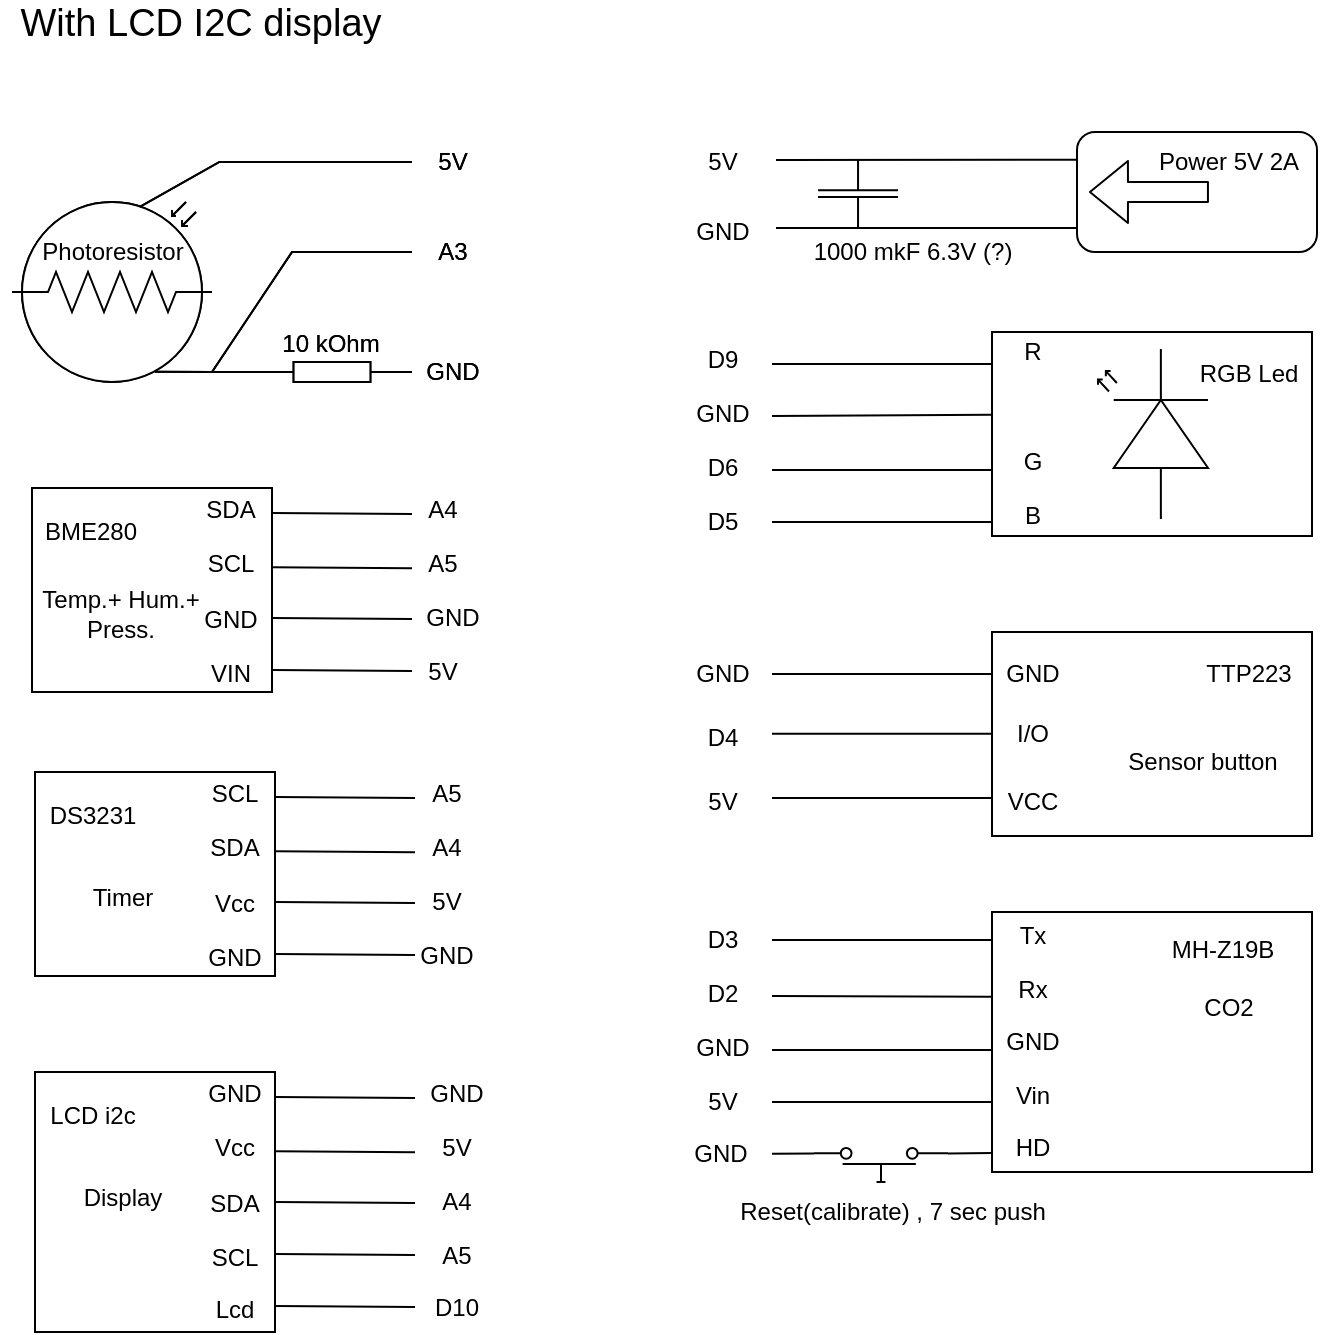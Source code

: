 <mxfile version="14.6.13" type="device"><diagram name="Page-1" id="16e2658f-23c8-b752-8be9-c03fbebb8bbe"><mxGraphModel dx="1242" dy="662" grid="1" gridSize="10" guides="1" tooltips="1" connect="1" arrows="1" fold="1" page="1" pageScale="1" pageWidth="827" pageHeight="1169" background="#ffffff" math="0" shadow="0"><root><mxCell id="0"/><mxCell id="1" parent="0"/><mxCell id="KSxiLusp2DjYSdr8nWxW-151" value="" style="group" parent="1" vertex="1" connectable="0"><mxGeometry x="86" y="100" width="240" height="134" as="geometry"/></mxCell><mxCell id="rhxN2joSJjYndYzuBeWN-3" value="" style="verticalLabelPosition=bottom;shadow=0;dashed=0;align=center;html=1;verticalAlign=top;shape=mxgraph.electrical.opto_electronics.photo_resistor_3;" parent="KSxiLusp2DjYSdr8nWxW-151" vertex="1"><mxGeometry y="39" width="100" height="90" as="geometry"/></mxCell><mxCell id="rhxN2joSJjYndYzuBeWN-10" value="" style="endArrow=none;html=1;exitX=0.9;exitY=0.222;exitDx=0;exitDy=0;exitPerimeter=0;strokeColor=none;rounded=0;" parent="KSxiLusp2DjYSdr8nWxW-151" source="rhxN2joSJjYndYzuBeWN-3" edge="1"><mxGeometry width="50" height="50" relative="1" as="geometry"><mxPoint x="100" y="39" as="sourcePoint"/><mxPoint x="200" y="39" as="targetPoint"/><Array as="points"><mxPoint x="120" y="39"/></Array></mxGeometry></mxCell><mxCell id="rhxN2joSJjYndYzuBeWN-11" value="" style="endArrow=none;html=1;exitX=0.715;exitY=0.943;exitDx=0;exitDy=0;exitPerimeter=0;rounded=0;" parent="KSxiLusp2DjYSdr8nWxW-151" source="rhxN2joSJjYndYzuBeWN-3" edge="1"><mxGeometry width="50" height="50" relative="1" as="geometry"><mxPoint x="100" y="49" as="sourcePoint"/><mxPoint x="200" y="64" as="targetPoint"/><Array as="points"><mxPoint x="100" y="124"/><mxPoint x="140" y="64"/></Array></mxGeometry></mxCell><mxCell id="rhxN2joSJjYndYzuBeWN-12" value="A3" style="text;html=1;align=center;verticalAlign=middle;resizable=0;points=[];autosize=1;" parent="KSxiLusp2DjYSdr8nWxW-151" vertex="1"><mxGeometry x="205" y="54" width="30" height="20" as="geometry"/></mxCell><mxCell id="rhxN2joSJjYndYzuBeWN-13" value="" style="endArrow=none;html=1;exitX=0.639;exitY=0.027;exitDx=0;exitDy=0;exitPerimeter=0;rounded=0;" parent="KSxiLusp2DjYSdr8nWxW-151" source="rhxN2joSJjYndYzuBeWN-3" edge="1"><mxGeometry width="50" height="50" relative="1" as="geometry"><mxPoint x="75.0" y="35.01" as="sourcePoint"/><mxPoint x="200" y="19" as="targetPoint"/><Array as="points"><mxPoint x="103.7" y="19"/></Array></mxGeometry></mxCell><mxCell id="rhxN2joSJjYndYzuBeWN-14" value="5V" style="text;html=1;align=center;verticalAlign=middle;resizable=0;points=[];autosize=1;" parent="KSxiLusp2DjYSdr8nWxW-151" vertex="1"><mxGeometry x="205" y="9" width="30" height="20" as="geometry"/></mxCell><mxCell id="rhxN2joSJjYndYzuBeWN-16" value="Photoresistor" style="text;html=1;align=center;verticalAlign=middle;resizable=0;points=[];autosize=1;" parent="KSxiLusp2DjYSdr8nWxW-151" vertex="1"><mxGeometry x="5" y="54" width="90" height="20" as="geometry"/></mxCell><mxCell id="KSxiLusp2DjYSdr8nWxW-1" value="" style="pointerEvents=1;verticalLabelPosition=bottom;shadow=0;dashed=0;align=center;html=1;verticalAlign=top;shape=mxgraph.electrical.resistors.resistor_1;" parent="KSxiLusp2DjYSdr8nWxW-151" vertex="1"><mxGeometry x="130" y="119" width="60" height="10" as="geometry"/></mxCell><mxCell id="KSxiLusp2DjYSdr8nWxW-2" value="10 kOhm" style="text;html=1;align=center;verticalAlign=middle;resizable=0;points=[];autosize=1;" parent="KSxiLusp2DjYSdr8nWxW-151" vertex="1"><mxGeometry x="129" y="100" width="60" height="20" as="geometry"/></mxCell><mxCell id="KSxiLusp2DjYSdr8nWxW-3" value="GND" style="text;html=1;align=center;verticalAlign=middle;resizable=0;points=[];autosize=1;" parent="KSxiLusp2DjYSdr8nWxW-151" vertex="1"><mxGeometry x="200" y="114" width="40" height="20" as="geometry"/></mxCell><mxCell id="KSxiLusp2DjYSdr8nWxW-4" value="" style="endArrow=none;html=1;exitX=1;exitY=0.5;exitDx=0;exitDy=0;exitPerimeter=0;" parent="KSxiLusp2DjYSdr8nWxW-151" source="KSxiLusp2DjYSdr8nWxW-1" edge="1"><mxGeometry width="50" height="50" relative="1" as="geometry"><mxPoint x="180" y="134" as="sourcePoint"/><mxPoint x="200" y="124" as="targetPoint"/></mxGeometry></mxCell><mxCell id="KSxiLusp2DjYSdr8nWxW-5" value="" style="endArrow=none;html=1;entryX=0;entryY=0.5;entryDx=0;entryDy=0;entryPerimeter=0;" parent="KSxiLusp2DjYSdr8nWxW-151" target="KSxiLusp2DjYSdr8nWxW-1" edge="1"><mxGeometry width="50" height="50" relative="1" as="geometry"><mxPoint x="100" y="124" as="sourcePoint"/><mxPoint x="150.32" y="63.6" as="targetPoint"/></mxGeometry></mxCell><mxCell id="iIpQB-vXkzK1iauIp405-368" value="" style="group" parent="KSxiLusp2DjYSdr8nWxW-151" vertex="1" connectable="0"><mxGeometry width="240" height="134" as="geometry"/></mxCell><mxCell id="iIpQB-vXkzK1iauIp405-369" value="" style="verticalLabelPosition=bottom;shadow=0;dashed=0;align=center;html=1;verticalAlign=top;shape=mxgraph.electrical.opto_electronics.photo_resistor_3;" parent="iIpQB-vXkzK1iauIp405-368" vertex="1"><mxGeometry y="39" width="100" height="90" as="geometry"/></mxCell><mxCell id="iIpQB-vXkzK1iauIp405-370" value="" style="endArrow=none;html=1;exitX=0.9;exitY=0.222;exitDx=0;exitDy=0;exitPerimeter=0;strokeColor=none;rounded=0;" parent="iIpQB-vXkzK1iauIp405-368" source="iIpQB-vXkzK1iauIp405-369" edge="1"><mxGeometry width="50" height="50" relative="1" as="geometry"><mxPoint x="100" y="39" as="sourcePoint"/><mxPoint x="200" y="39" as="targetPoint"/><Array as="points"><mxPoint x="120" y="39"/></Array></mxGeometry></mxCell><mxCell id="iIpQB-vXkzK1iauIp405-371" value="" style="endArrow=none;html=1;exitX=0.715;exitY=0.943;exitDx=0;exitDy=0;exitPerimeter=0;rounded=0;" parent="iIpQB-vXkzK1iauIp405-368" source="iIpQB-vXkzK1iauIp405-369" edge="1"><mxGeometry width="50" height="50" relative="1" as="geometry"><mxPoint x="100" y="49" as="sourcePoint"/><mxPoint x="200" y="64" as="targetPoint"/><Array as="points"><mxPoint x="100" y="124"/><mxPoint x="140" y="64"/></Array></mxGeometry></mxCell><mxCell id="iIpQB-vXkzK1iauIp405-372" value="A3" style="text;html=1;align=center;verticalAlign=middle;resizable=0;points=[];autosize=1;" parent="iIpQB-vXkzK1iauIp405-368" vertex="1"><mxGeometry x="205" y="54" width="30" height="20" as="geometry"/></mxCell><mxCell id="iIpQB-vXkzK1iauIp405-373" value="" style="endArrow=none;html=1;exitX=0.639;exitY=0.027;exitDx=0;exitDy=0;exitPerimeter=0;rounded=0;" parent="iIpQB-vXkzK1iauIp405-368" source="iIpQB-vXkzK1iauIp405-369" edge="1"><mxGeometry width="50" height="50" relative="1" as="geometry"><mxPoint x="75.0" y="35.01" as="sourcePoint"/><mxPoint x="200" y="19" as="targetPoint"/><Array as="points"><mxPoint x="103.7" y="19"/></Array></mxGeometry></mxCell><mxCell id="iIpQB-vXkzK1iauIp405-374" value="5V" style="text;html=1;align=center;verticalAlign=middle;resizable=0;points=[];autosize=1;" parent="iIpQB-vXkzK1iauIp405-368" vertex="1"><mxGeometry x="205" y="9" width="30" height="20" as="geometry"/></mxCell><mxCell id="iIpQB-vXkzK1iauIp405-375" value="Photoresistor" style="text;html=1;align=center;verticalAlign=middle;resizable=0;points=[];autosize=1;" parent="iIpQB-vXkzK1iauIp405-368" vertex="1"><mxGeometry x="5" y="54" width="90" height="20" as="geometry"/></mxCell><mxCell id="iIpQB-vXkzK1iauIp405-376" value="" style="pointerEvents=1;verticalLabelPosition=bottom;shadow=0;dashed=0;align=center;html=1;verticalAlign=top;shape=mxgraph.electrical.resistors.resistor_1;" parent="iIpQB-vXkzK1iauIp405-368" vertex="1"><mxGeometry x="130" y="119" width="60" height="10" as="geometry"/></mxCell><mxCell id="iIpQB-vXkzK1iauIp405-377" value="10 kOhm" style="text;html=1;align=center;verticalAlign=middle;resizable=0;points=[];autosize=1;" parent="iIpQB-vXkzK1iauIp405-368" vertex="1"><mxGeometry x="129" y="100" width="60" height="20" as="geometry"/></mxCell><mxCell id="iIpQB-vXkzK1iauIp405-378" value="GND" style="text;html=1;align=center;verticalAlign=middle;resizable=0;points=[];autosize=1;" parent="iIpQB-vXkzK1iauIp405-368" vertex="1"><mxGeometry x="200" y="114" width="40" height="20" as="geometry"/></mxCell><mxCell id="iIpQB-vXkzK1iauIp405-379" value="" style="endArrow=none;html=1;exitX=1;exitY=0.5;exitDx=0;exitDy=0;exitPerimeter=0;" parent="iIpQB-vXkzK1iauIp405-368" source="iIpQB-vXkzK1iauIp405-376" edge="1"><mxGeometry width="50" height="50" relative="1" as="geometry"><mxPoint x="180" y="134" as="sourcePoint"/><mxPoint x="200" y="124" as="targetPoint"/></mxGeometry></mxCell><mxCell id="iIpQB-vXkzK1iauIp405-380" value="" style="endArrow=none;html=1;entryX=0;entryY=0.5;entryDx=0;entryDy=0;entryPerimeter=0;" parent="iIpQB-vXkzK1iauIp405-368" target="iIpQB-vXkzK1iauIp405-376" edge="1"><mxGeometry width="50" height="50" relative="1" as="geometry"><mxPoint x="100" y="124" as="sourcePoint"/><mxPoint x="150.32" y="63.6" as="targetPoint"/></mxGeometry></mxCell><mxCell id="KSxiLusp2DjYSdr8nWxW-150" value="" style="group" parent="1" vertex="1" connectable="0"><mxGeometry x="421" y="104" width="317.5" height="70.47" as="geometry"/></mxCell><mxCell id="KSxiLusp2DjYSdr8nWxW-26" value="" style="rounded=1;whiteSpace=wrap;html=1;" parent="KSxiLusp2DjYSdr8nWxW-150" vertex="1"><mxGeometry x="197.5" width="120" height="60" as="geometry"/></mxCell><mxCell id="KSxiLusp2DjYSdr8nWxW-27" value="" style="endArrow=none;html=1;entryX=0;entryY=0.75;entryDx=0;entryDy=0;" parent="KSxiLusp2DjYSdr8nWxW-150" edge="1"><mxGeometry x="325" y="85" width="50" height="50" as="geometry"><mxPoint x="47" y="48" as="sourcePoint"/><mxPoint x="197.5" y="48" as="targetPoint"/></mxGeometry></mxCell><mxCell id="KSxiLusp2DjYSdr8nWxW-28" value="" style="endArrow=none;html=1;entryX=0.002;entryY=0.232;entryDx=0;entryDy=0;entryPerimeter=0;" parent="KSxiLusp2DjYSdr8nWxW-150" target="KSxiLusp2DjYSdr8nWxW-26" edge="1"><mxGeometry x="325" y="85" width="50" height="50" as="geometry"><mxPoint x="47.0" y="14" as="sourcePoint"/><mxPoint x="195" y="14" as="targetPoint"/></mxGeometry></mxCell><mxCell id="KSxiLusp2DjYSdr8nWxW-29" value="5V" style="text;html=1;align=center;verticalAlign=middle;resizable=0;points=[];autosize=1;" parent="KSxiLusp2DjYSdr8nWxW-150" vertex="1"><mxGeometry x="5" y="5" width="30" height="20" as="geometry"/></mxCell><mxCell id="KSxiLusp2DjYSdr8nWxW-30" value="Power 5V 2A" style="text;html=1;align=center;verticalAlign=middle;resizable=0;points=[];autosize=1;" parent="KSxiLusp2DjYSdr8nWxW-150" vertex="1"><mxGeometry x="227.5" y="5" width="90" height="20" as="geometry"/></mxCell><mxCell id="KSxiLusp2DjYSdr8nWxW-31" value="GND" style="text;html=1;align=center;verticalAlign=middle;resizable=0;points=[];autosize=1;" parent="KSxiLusp2DjYSdr8nWxW-150" vertex="1"><mxGeometry y="40" width="40" height="20" as="geometry"/></mxCell><mxCell id="KSxiLusp2DjYSdr8nWxW-32" value="" style="shape=flexArrow;endArrow=classic;html=1;" parent="KSxiLusp2DjYSdr8nWxW-150" edge="1"><mxGeometry x="325" y="85" width="50" height="50" as="geometry"><mxPoint x="263.47" y="30" as="sourcePoint"/><mxPoint x="203.47" y="30" as="targetPoint"/></mxGeometry></mxCell><mxCell id="KSxiLusp2DjYSdr8nWxW-33" value="" style="pointerEvents=1;verticalLabelPosition=bottom;shadow=0;dashed=0;align=center;html=1;verticalAlign=top;shape=mxgraph.electrical.capacitors.capacitor_1;rotation=90;" parent="KSxiLusp2DjYSdr8nWxW-150" vertex="1"><mxGeometry x="71.17" y="10.82" width="33.72" height="40" as="geometry"/></mxCell><mxCell id="KSxiLusp2DjYSdr8nWxW-34" value="1000 mkF 6.3V (?)" style="text;html=1;align=center;verticalAlign=middle;resizable=0;points=[];autosize=1;" parent="KSxiLusp2DjYSdr8nWxW-150" vertex="1"><mxGeometry x="55" y="50.47" width="120" height="20" as="geometry"/></mxCell><mxCell id="KSxiLusp2DjYSdr8nWxW-167" value="" style="group" parent="1" vertex="1" connectable="0"><mxGeometry x="94.5" y="282" width="231.5" height="103" as="geometry"/></mxCell><mxCell id="KSxiLusp2DjYSdr8nWxW-6" value="" style="rounded=0;whiteSpace=wrap;html=1;" parent="KSxiLusp2DjYSdr8nWxW-167" vertex="1"><mxGeometry x="1.5" width="120" height="102" as="geometry"/></mxCell><mxCell id="KSxiLusp2DjYSdr8nWxW-7" value="BME280" style="text;html=1;align=center;verticalAlign=middle;resizable=0;points=[];autosize=1;" parent="KSxiLusp2DjYSdr8nWxW-167" vertex="1"><mxGeometry y="12" width="60" height="20" as="geometry"/></mxCell><mxCell id="KSxiLusp2DjYSdr8nWxW-8" value="" style="endArrow=none;html=1;exitX=1;exitY=0.25;exitDx=0;exitDy=0;" parent="KSxiLusp2DjYSdr8nWxW-167" edge="1"><mxGeometry width="50" height="50" as="geometry"><mxPoint x="121.5" y="12.46" as="sourcePoint"/><mxPoint x="191.5" y="12.96" as="targetPoint"/></mxGeometry></mxCell><mxCell id="KSxiLusp2DjYSdr8nWxW-9" value="" style="endArrow=none;html=1;exitX=1;exitY=0.25;exitDx=0;exitDy=0;" parent="KSxiLusp2DjYSdr8nWxW-167" edge="1"><mxGeometry width="50" height="50" as="geometry"><mxPoint x="121.5" y="39.67" as="sourcePoint"/><mxPoint x="191.5" y="40.17" as="targetPoint"/></mxGeometry></mxCell><mxCell id="KSxiLusp2DjYSdr8nWxW-10" value="" style="endArrow=none;html=1;exitX=1;exitY=0.25;exitDx=0;exitDy=0;" parent="KSxiLusp2DjYSdr8nWxW-167" edge="1"><mxGeometry width="50" height="50" as="geometry"><mxPoint x="121.5" y="64.96" as="sourcePoint"/><mxPoint x="191.5" y="65.46" as="targetPoint"/></mxGeometry></mxCell><mxCell id="KSxiLusp2DjYSdr8nWxW-11" value="" style="endArrow=none;html=1;exitX=1;exitY=0.25;exitDx=0;exitDy=0;" parent="KSxiLusp2DjYSdr8nWxW-167" edge="1"><mxGeometry width="50" height="50" as="geometry"><mxPoint x="121.5" y="90.96" as="sourcePoint"/><mxPoint x="191.5" y="91.46" as="targetPoint"/></mxGeometry></mxCell><mxCell id="KSxiLusp2DjYSdr8nWxW-12" value="GND" style="text;html=1;align=center;verticalAlign=middle;resizable=0;points=[];autosize=1;" parent="KSxiLusp2DjYSdr8nWxW-167" vertex="1"><mxGeometry x="80.5" y="56" width="40" height="20" as="geometry"/></mxCell><mxCell id="KSxiLusp2DjYSdr8nWxW-13" value="VIN" style="text;html=1;align=center;verticalAlign=middle;resizable=0;points=[];autosize=1;" parent="KSxiLusp2DjYSdr8nWxW-167" vertex="1"><mxGeometry x="80.5" y="83" width="40" height="20" as="geometry"/></mxCell><mxCell id="KSxiLusp2DjYSdr8nWxW-14" value="SDA" style="text;html=1;align=center;verticalAlign=middle;resizable=0;points=[];autosize=1;" parent="KSxiLusp2DjYSdr8nWxW-167" vertex="1"><mxGeometry x="80.5" y="1" width="40" height="20" as="geometry"/></mxCell><mxCell id="KSxiLusp2DjYSdr8nWxW-15" value="SCL" style="text;html=1;align=center;verticalAlign=middle;resizable=0;points=[];autosize=1;" parent="KSxiLusp2DjYSdr8nWxW-167" vertex="1"><mxGeometry x="80.5" y="28" width="40" height="20" as="geometry"/></mxCell><mxCell id="KSxiLusp2DjYSdr8nWxW-16" value="GND" style="text;html=1;align=center;verticalAlign=middle;resizable=0;points=[];autosize=1;" parent="KSxiLusp2DjYSdr8nWxW-167" vertex="1"><mxGeometry x="191.5" y="55" width="40" height="20" as="geometry"/></mxCell><mxCell id="KSxiLusp2DjYSdr8nWxW-17" value="5V" style="text;html=1;align=center;verticalAlign=middle;resizable=0;points=[];autosize=1;" parent="KSxiLusp2DjYSdr8nWxW-167" vertex="1"><mxGeometry x="191.5" y="82" width="30" height="20" as="geometry"/></mxCell><mxCell id="KSxiLusp2DjYSdr8nWxW-18" value="A4" style="text;html=1;align=center;verticalAlign=middle;resizable=0;points=[];autosize=1;" parent="KSxiLusp2DjYSdr8nWxW-167" vertex="1"><mxGeometry x="191.5" y="1" width="30" height="20" as="geometry"/></mxCell><mxCell id="KSxiLusp2DjYSdr8nWxW-19" value="A5" style="text;html=1;align=center;verticalAlign=middle;resizable=0;points=[];autosize=1;" parent="KSxiLusp2DjYSdr8nWxW-167" vertex="1"><mxGeometry x="191.5" y="28" width="30" height="20" as="geometry"/></mxCell><mxCell id="KSxiLusp2DjYSdr8nWxW-166" value="&lt;span&gt;Temp.+ Hum.+&lt;/span&gt;&lt;br&gt;&lt;span&gt;Press.&lt;/span&gt;" style="text;html=1;align=center;verticalAlign=middle;resizable=0;points=[];autosize=1;" parent="KSxiLusp2DjYSdr8nWxW-167" vertex="1"><mxGeometry y="48" width="90" height="30" as="geometry"/></mxCell><mxCell id="KSxiLusp2DjYSdr8nWxW-168" value="" style="group" parent="1" vertex="1" connectable="0"><mxGeometry x="426" y="204" width="312.5" height="105" as="geometry"/></mxCell><mxCell id="KSxiLusp2DjYSdr8nWxW-159" value="" style="rounded=0;whiteSpace=wrap;html=1;" parent="KSxiLusp2DjYSdr8nWxW-168" vertex="1"><mxGeometry x="150" width="160" height="102" as="geometry"/></mxCell><mxCell id="KSxiLusp2DjYSdr8nWxW-35" value="" style="verticalLabelPosition=bottom;shadow=0;dashed=0;align=center;html=1;verticalAlign=top;shape=mxgraph.electrical.opto_electronics.led_2;pointerEvents=1;rotation=-90;" parent="KSxiLusp2DjYSdr8nWxW-168" vertex="1"><mxGeometry x="188" y="23.5" width="85" height="55" as="geometry"/></mxCell><mxCell id="KSxiLusp2DjYSdr8nWxW-37" value="RGB Led" style="text;html=1;align=center;verticalAlign=middle;resizable=0;points=[];autosize=1;" parent="KSxiLusp2DjYSdr8nWxW-168" vertex="1"><mxGeometry x="242.5" y="11" width="70" height="20" as="geometry"/></mxCell><mxCell id="KSxiLusp2DjYSdr8nWxW-42" value="D9" style="text;html=1;align=center;verticalAlign=middle;resizable=0;points=[];autosize=1;" parent="KSxiLusp2DjYSdr8nWxW-168" vertex="1"><mxGeometry y="3.5" width="30" height="20" as="geometry"/></mxCell><mxCell id="KSxiLusp2DjYSdr8nWxW-43" value="D5" style="text;html=1;align=center;verticalAlign=middle;resizable=0;points=[];autosize=1;" parent="KSxiLusp2DjYSdr8nWxW-168" vertex="1"><mxGeometry y="85" width="30" height="20" as="geometry"/></mxCell><mxCell id="KSxiLusp2DjYSdr8nWxW-153" value="" style="endArrow=none;html=1;entryX=0;entryY=0.157;entryDx=0;entryDy=0;entryPerimeter=0;" parent="KSxiLusp2DjYSdr8nWxW-168" target="KSxiLusp2DjYSdr8nWxW-159" edge="1"><mxGeometry width="50" height="50" relative="1" as="geometry"><mxPoint x="40" y="16" as="sourcePoint"/><mxPoint x="200" y="16" as="targetPoint"/></mxGeometry></mxCell><mxCell id="KSxiLusp2DjYSdr8nWxW-154" value="" style="endArrow=none;html=1;entryX=0.002;entryY=0.406;entryDx=0;entryDy=0;entryPerimeter=0;" parent="KSxiLusp2DjYSdr8nWxW-168" target="KSxiLusp2DjYSdr8nWxW-159" edge="1"><mxGeometry width="50" height="50" relative="1" as="geometry"><mxPoint x="40" y="42" as="sourcePoint"/><mxPoint x="147" y="42" as="targetPoint"/></mxGeometry></mxCell><mxCell id="KSxiLusp2DjYSdr8nWxW-155" value="" style="endArrow=none;html=1;" parent="KSxiLusp2DjYSdr8nWxW-168" edge="1"><mxGeometry width="50" height="50" relative="1" as="geometry"><mxPoint x="40" y="69" as="sourcePoint"/><mxPoint x="150" y="69" as="targetPoint"/></mxGeometry></mxCell><mxCell id="KSxiLusp2DjYSdr8nWxW-156" value="" style="endArrow=none;html=1;" parent="KSxiLusp2DjYSdr8nWxW-168" edge="1"><mxGeometry width="50" height="50" relative="1" as="geometry"><mxPoint x="40" y="95" as="sourcePoint"/><mxPoint x="150" y="95" as="targetPoint"/></mxGeometry></mxCell><mxCell id="KSxiLusp2DjYSdr8nWxW-160" value="R" style="text;html=1;align=center;verticalAlign=middle;resizable=0;points=[];autosize=1;" parent="KSxiLusp2DjYSdr8nWxW-168" vertex="1"><mxGeometry x="160" width="20" height="20" as="geometry"/></mxCell><mxCell id="KSxiLusp2DjYSdr8nWxW-162" value="G" style="text;html=1;align=center;verticalAlign=middle;resizable=0;points=[];autosize=1;" parent="KSxiLusp2DjYSdr8nWxW-168" vertex="1"><mxGeometry x="160" y="55" width="20" height="20" as="geometry"/></mxCell><mxCell id="KSxiLusp2DjYSdr8nWxW-163" value="B" style="text;html=1;align=center;verticalAlign=middle;resizable=0;points=[];autosize=1;" parent="KSxiLusp2DjYSdr8nWxW-168" vertex="1"><mxGeometry x="160" y="82" width="20" height="20" as="geometry"/></mxCell><mxCell id="KSxiLusp2DjYSdr8nWxW-164" value="D6" style="text;html=1;align=center;verticalAlign=middle;resizable=0;points=[];autosize=1;" parent="KSxiLusp2DjYSdr8nWxW-168" vertex="1"><mxGeometry y="58" width="30" height="20" as="geometry"/></mxCell><mxCell id="KSxiLusp2DjYSdr8nWxW-165" value="GND" style="text;html=1;align=center;verticalAlign=middle;resizable=0;points=[];autosize=1;" parent="KSxiLusp2DjYSdr8nWxW-168" vertex="1"><mxGeometry x="-5" y="31" width="40" height="20" as="geometry"/></mxCell><mxCell id="KSxiLusp2DjYSdr8nWxW-170" value="" style="rounded=0;whiteSpace=wrap;html=1;" parent="1" vertex="1"><mxGeometry x="576" y="354" width="160" height="102" as="geometry"/></mxCell><mxCell id="KSxiLusp2DjYSdr8nWxW-172" value="TTP223" style="text;html=1;align=center;verticalAlign=middle;resizable=0;points=[];autosize=1;" parent="1" vertex="1"><mxGeometry x="673.5" y="365" width="60" height="20" as="geometry"/></mxCell><mxCell id="KSxiLusp2DjYSdr8nWxW-173" value="GND" style="text;html=1;align=center;verticalAlign=middle;resizable=0;points=[];autosize=1;" parent="1" vertex="1"><mxGeometry x="421" y="365" width="40" height="20" as="geometry"/></mxCell><mxCell id="KSxiLusp2DjYSdr8nWxW-174" value="5V" style="text;html=1;align=center;verticalAlign=middle;resizable=0;points=[];autosize=1;" parent="1" vertex="1"><mxGeometry x="426" y="429" width="30" height="20" as="geometry"/></mxCell><mxCell id="KSxiLusp2DjYSdr8nWxW-175" value="" style="endArrow=none;html=1;entryX=0;entryY=0.157;entryDx=0;entryDy=0;entryPerimeter=0;" parent="1" edge="1"><mxGeometry x="426" y="359" width="50" height="50" as="geometry"><mxPoint x="466" y="375" as="sourcePoint"/><mxPoint x="576" y="375.014" as="targetPoint"/></mxGeometry></mxCell><mxCell id="KSxiLusp2DjYSdr8nWxW-177" value="" style="endArrow=none;html=1;" parent="1" edge="1"><mxGeometry x="426" y="335.83" width="50" height="50" as="geometry"><mxPoint x="466" y="404.83" as="sourcePoint"/><mxPoint x="576" y="404.83" as="targetPoint"/></mxGeometry></mxCell><mxCell id="KSxiLusp2DjYSdr8nWxW-178" value="" style="endArrow=none;html=1;" parent="1" edge="1"><mxGeometry x="426" y="342" width="50" height="50" as="geometry"><mxPoint x="466" y="437" as="sourcePoint"/><mxPoint x="576" y="437" as="targetPoint"/></mxGeometry></mxCell><mxCell id="KSxiLusp2DjYSdr8nWxW-179" value="GND" style="text;html=1;align=center;verticalAlign=middle;resizable=0;points=[];autosize=1;" parent="1" vertex="1"><mxGeometry x="576" y="365" width="40" height="20" as="geometry"/></mxCell><mxCell id="KSxiLusp2DjYSdr8nWxW-180" value="I/O" style="text;html=1;align=center;verticalAlign=middle;resizable=0;points=[];autosize=1;" parent="1" vertex="1"><mxGeometry x="581" y="395" width="30" height="20" as="geometry"/></mxCell><mxCell id="KSxiLusp2DjYSdr8nWxW-181" value="VCC" style="text;html=1;align=center;verticalAlign=middle;resizable=0;points=[];autosize=1;" parent="1" vertex="1"><mxGeometry x="576" y="429" width="40" height="20" as="geometry"/></mxCell><mxCell id="KSxiLusp2DjYSdr8nWxW-182" value="D4" style="text;html=1;align=center;verticalAlign=middle;resizable=0;points=[];autosize=1;" parent="1" vertex="1"><mxGeometry x="426" y="397" width="30" height="20" as="geometry"/></mxCell><mxCell id="KSxiLusp2DjYSdr8nWxW-184" value="Sensor button" style="text;html=1;align=center;verticalAlign=middle;resizable=0;points=[];autosize=1;" parent="1" vertex="1"><mxGeometry x="636" y="409" width="90" height="20" as="geometry"/></mxCell><mxCell id="KSxiLusp2DjYSdr8nWxW-211" value="" style="group" parent="1" vertex="1" connectable="0"><mxGeometry x="96" y="424" width="231.5" height="103" as="geometry"/></mxCell><mxCell id="KSxiLusp2DjYSdr8nWxW-212" value="" style="rounded=0;whiteSpace=wrap;html=1;" parent="KSxiLusp2DjYSdr8nWxW-211" vertex="1"><mxGeometry x="1.5" width="120" height="102" as="geometry"/></mxCell><mxCell id="KSxiLusp2DjYSdr8nWxW-213" value="DS3231" style="text;html=1;align=center;verticalAlign=middle;resizable=0;points=[];autosize=1;" parent="KSxiLusp2DjYSdr8nWxW-211" vertex="1"><mxGeometry y="12" width="60" height="20" as="geometry"/></mxCell><mxCell id="KSxiLusp2DjYSdr8nWxW-214" value="" style="endArrow=none;html=1;exitX=1;exitY=0.25;exitDx=0;exitDy=0;" parent="KSxiLusp2DjYSdr8nWxW-211" edge="1"><mxGeometry width="50" height="50" as="geometry"><mxPoint x="121.5" y="12.46" as="sourcePoint"/><mxPoint x="191.5" y="12.96" as="targetPoint"/></mxGeometry></mxCell><mxCell id="KSxiLusp2DjYSdr8nWxW-215" value="" style="endArrow=none;html=1;exitX=1;exitY=0.25;exitDx=0;exitDy=0;" parent="KSxiLusp2DjYSdr8nWxW-211" edge="1"><mxGeometry width="50" height="50" as="geometry"><mxPoint x="121.5" y="39.67" as="sourcePoint"/><mxPoint x="191.5" y="40.17" as="targetPoint"/></mxGeometry></mxCell><mxCell id="KSxiLusp2DjYSdr8nWxW-216" value="" style="endArrow=none;html=1;exitX=1;exitY=0.25;exitDx=0;exitDy=0;" parent="KSxiLusp2DjYSdr8nWxW-211" edge="1"><mxGeometry width="50" height="50" as="geometry"><mxPoint x="121.5" y="64.96" as="sourcePoint"/><mxPoint x="191.5" y="65.46" as="targetPoint"/></mxGeometry></mxCell><mxCell id="KSxiLusp2DjYSdr8nWxW-217" value="" style="endArrow=none;html=1;exitX=1;exitY=0.25;exitDx=0;exitDy=0;" parent="KSxiLusp2DjYSdr8nWxW-211" edge="1"><mxGeometry width="50" height="50" as="geometry"><mxPoint x="121.5" y="90.96" as="sourcePoint"/><mxPoint x="191.5" y="91.46" as="targetPoint"/></mxGeometry></mxCell><mxCell id="KSxiLusp2DjYSdr8nWxW-218" value="Vcc" style="text;html=1;align=center;verticalAlign=middle;resizable=0;points=[];autosize=1;" parent="KSxiLusp2DjYSdr8nWxW-211" vertex="1"><mxGeometry x="80.5" y="56" width="40" height="20" as="geometry"/></mxCell><mxCell id="KSxiLusp2DjYSdr8nWxW-219" value="GND" style="text;html=1;align=center;verticalAlign=middle;resizable=0;points=[];autosize=1;" parent="KSxiLusp2DjYSdr8nWxW-211" vertex="1"><mxGeometry x="80.5" y="83" width="40" height="20" as="geometry"/></mxCell><mxCell id="KSxiLusp2DjYSdr8nWxW-220" value="SCL" style="text;html=1;align=center;verticalAlign=middle;resizable=0;points=[];autosize=1;" parent="KSxiLusp2DjYSdr8nWxW-211" vertex="1"><mxGeometry x="80.5" y="1" width="40" height="20" as="geometry"/></mxCell><mxCell id="KSxiLusp2DjYSdr8nWxW-221" value="SDA" style="text;html=1;align=center;verticalAlign=middle;resizable=0;points=[];autosize=1;" parent="KSxiLusp2DjYSdr8nWxW-211" vertex="1"><mxGeometry x="80.5" y="28" width="40" height="20" as="geometry"/></mxCell><mxCell id="KSxiLusp2DjYSdr8nWxW-222" value="5V" style="text;html=1;align=center;verticalAlign=middle;resizable=0;points=[];autosize=1;" parent="KSxiLusp2DjYSdr8nWxW-211" vertex="1"><mxGeometry x="191.5" y="55" width="30" height="20" as="geometry"/></mxCell><mxCell id="KSxiLusp2DjYSdr8nWxW-223" value="GND" style="text;html=1;align=center;verticalAlign=middle;resizable=0;points=[];autosize=1;" parent="KSxiLusp2DjYSdr8nWxW-211" vertex="1"><mxGeometry x="186.5" y="82" width="40" height="20" as="geometry"/></mxCell><mxCell id="KSxiLusp2DjYSdr8nWxW-224" value="A5" style="text;html=1;align=center;verticalAlign=middle;resizable=0;points=[];autosize=1;" parent="KSxiLusp2DjYSdr8nWxW-211" vertex="1"><mxGeometry x="191.5" y="1" width="30" height="20" as="geometry"/></mxCell><mxCell id="KSxiLusp2DjYSdr8nWxW-225" value="A4" style="text;html=1;align=center;verticalAlign=middle;resizable=0;points=[];autosize=1;" parent="KSxiLusp2DjYSdr8nWxW-211" vertex="1"><mxGeometry x="191.5" y="28" width="30" height="20" as="geometry"/></mxCell><mxCell id="KSxiLusp2DjYSdr8nWxW-226" value="Timer" style="text;html=1;align=center;verticalAlign=middle;resizable=0;points=[];autosize=1;" parent="KSxiLusp2DjYSdr8nWxW-211" vertex="1"><mxGeometry x="20" y="53" width="50" height="20" as="geometry"/></mxCell><mxCell id="KSxiLusp2DjYSdr8nWxW-246" value="" style="group" parent="1" vertex="1" connectable="0"><mxGeometry x="96" y="574" width="231.5" height="130" as="geometry"/></mxCell><mxCell id="KSxiLusp2DjYSdr8nWxW-228" value="" style="rounded=0;whiteSpace=wrap;html=1;" parent="KSxiLusp2DjYSdr8nWxW-246" vertex="1"><mxGeometry x="1.5" width="120" height="130" as="geometry"/></mxCell><mxCell id="KSxiLusp2DjYSdr8nWxW-229" value="LCD i2c" style="text;html=1;align=center;verticalAlign=middle;resizable=0;points=[];autosize=1;" parent="KSxiLusp2DjYSdr8nWxW-246" vertex="1"><mxGeometry y="12" width="60" height="20" as="geometry"/></mxCell><mxCell id="KSxiLusp2DjYSdr8nWxW-230" value="" style="endArrow=none;html=1;exitX=1;exitY=0.25;exitDx=0;exitDy=0;" parent="KSxiLusp2DjYSdr8nWxW-246" edge="1"><mxGeometry width="50" height="50" as="geometry"><mxPoint x="121.5" y="12.46" as="sourcePoint"/><mxPoint x="191.5" y="12.96" as="targetPoint"/></mxGeometry></mxCell><mxCell id="KSxiLusp2DjYSdr8nWxW-231" value="" style="endArrow=none;html=1;exitX=1;exitY=0.25;exitDx=0;exitDy=0;" parent="KSxiLusp2DjYSdr8nWxW-246" edge="1"><mxGeometry width="50" height="50" as="geometry"><mxPoint x="121.5" y="39.67" as="sourcePoint"/><mxPoint x="191.5" y="40.17" as="targetPoint"/></mxGeometry></mxCell><mxCell id="KSxiLusp2DjYSdr8nWxW-232" value="" style="endArrow=none;html=1;exitX=1;exitY=0.25;exitDx=0;exitDy=0;" parent="KSxiLusp2DjYSdr8nWxW-246" edge="1"><mxGeometry width="50" height="50" as="geometry"><mxPoint x="121.5" y="64.96" as="sourcePoint"/><mxPoint x="191.5" y="65.46" as="targetPoint"/></mxGeometry></mxCell><mxCell id="KSxiLusp2DjYSdr8nWxW-233" value="" style="endArrow=none;html=1;exitX=1;exitY=0.25;exitDx=0;exitDy=0;" parent="KSxiLusp2DjYSdr8nWxW-246" edge="1"><mxGeometry width="50" height="50" as="geometry"><mxPoint x="121.5" y="90.96" as="sourcePoint"/><mxPoint x="191.5" y="91.46" as="targetPoint"/></mxGeometry></mxCell><mxCell id="KSxiLusp2DjYSdr8nWxW-234" value="SDA" style="text;html=1;align=center;verticalAlign=middle;resizable=0;points=[];autosize=1;" parent="KSxiLusp2DjYSdr8nWxW-246" vertex="1"><mxGeometry x="80.5" y="56" width="40" height="20" as="geometry"/></mxCell><mxCell id="KSxiLusp2DjYSdr8nWxW-235" value="SCL" style="text;html=1;align=center;verticalAlign=middle;resizable=0;points=[];autosize=1;" parent="KSxiLusp2DjYSdr8nWxW-246" vertex="1"><mxGeometry x="80.5" y="83" width="40" height="20" as="geometry"/></mxCell><mxCell id="KSxiLusp2DjYSdr8nWxW-236" value="GND" style="text;html=1;align=center;verticalAlign=middle;resizable=0;points=[];autosize=1;" parent="KSxiLusp2DjYSdr8nWxW-246" vertex="1"><mxGeometry x="80.5" y="1" width="40" height="20" as="geometry"/></mxCell><mxCell id="KSxiLusp2DjYSdr8nWxW-237" value="Vcc" style="text;html=1;align=center;verticalAlign=middle;resizable=0;points=[];autosize=1;" parent="KSxiLusp2DjYSdr8nWxW-246" vertex="1"><mxGeometry x="80.5" y="28" width="40" height="20" as="geometry"/></mxCell><mxCell id="KSxiLusp2DjYSdr8nWxW-238" value="A4" style="text;html=1;align=center;verticalAlign=middle;resizable=0;points=[];autosize=1;" parent="KSxiLusp2DjYSdr8nWxW-246" vertex="1"><mxGeometry x="196.5" y="55" width="30" height="20" as="geometry"/></mxCell><mxCell id="KSxiLusp2DjYSdr8nWxW-239" value="A5" style="text;html=1;align=center;verticalAlign=middle;resizable=0;points=[];autosize=1;" parent="KSxiLusp2DjYSdr8nWxW-246" vertex="1"><mxGeometry x="196.5" y="82" width="30" height="20" as="geometry"/></mxCell><mxCell id="KSxiLusp2DjYSdr8nWxW-240" value="GND" style="text;html=1;align=center;verticalAlign=middle;resizable=0;points=[];autosize=1;" parent="KSxiLusp2DjYSdr8nWxW-246" vertex="1"><mxGeometry x="191.5" y="1" width="40" height="20" as="geometry"/></mxCell><mxCell id="KSxiLusp2DjYSdr8nWxW-241" value="5V" style="text;html=1;align=center;verticalAlign=middle;resizable=0;points=[];autosize=1;" parent="KSxiLusp2DjYSdr8nWxW-246" vertex="1"><mxGeometry x="196.5" y="28" width="30" height="20" as="geometry"/></mxCell><mxCell id="KSxiLusp2DjYSdr8nWxW-242" value="Display" style="text;html=1;align=center;verticalAlign=middle;resizable=0;points=[];autosize=1;" parent="KSxiLusp2DjYSdr8nWxW-246" vertex="1"><mxGeometry x="20" y="53" width="50" height="20" as="geometry"/></mxCell><mxCell id="KSxiLusp2DjYSdr8nWxW-243" value="Lcd" style="text;html=1;align=center;verticalAlign=middle;resizable=0;points=[];autosize=1;" parent="KSxiLusp2DjYSdr8nWxW-246" vertex="1"><mxGeometry x="85.5" y="109" width="30" height="20" as="geometry"/></mxCell><mxCell id="KSxiLusp2DjYSdr8nWxW-244" value="" style="endArrow=none;html=1;exitX=1;exitY=0.25;exitDx=0;exitDy=0;" parent="KSxiLusp2DjYSdr8nWxW-246" edge="1"><mxGeometry y="26" width="50" height="50" as="geometry"><mxPoint x="121.5" y="116.96" as="sourcePoint"/><mxPoint x="191.5" y="117.46" as="targetPoint"/></mxGeometry></mxCell><mxCell id="KSxiLusp2DjYSdr8nWxW-245" value="D10" style="text;html=1;align=center;verticalAlign=middle;resizable=0;points=[];autosize=1;" parent="KSxiLusp2DjYSdr8nWxW-246" vertex="1"><mxGeometry x="191.5" y="108" width="40" height="20" as="geometry"/></mxCell><mxCell id="KSxiLusp2DjYSdr8nWxW-248" value="" style="group" parent="1" vertex="1" connectable="0"><mxGeometry x="420" y="494" width="316" height="160" as="geometry"/></mxCell><mxCell id="KSxiLusp2DjYSdr8nWxW-187" value="" style="rounded=0;whiteSpace=wrap;html=1;" parent="KSxiLusp2DjYSdr8nWxW-248" vertex="1"><mxGeometry x="156" width="160" height="130" as="geometry"/></mxCell><mxCell id="KSxiLusp2DjYSdr8nWxW-189" value="MH-Z19B" style="text;html=1;align=center;verticalAlign=middle;resizable=0;points=[];autosize=1;" parent="KSxiLusp2DjYSdr8nWxW-248" vertex="1"><mxGeometry x="236" y="8.5" width="70" height="20" as="geometry"/></mxCell><mxCell id="KSxiLusp2DjYSdr8nWxW-190" value="D3" style="text;html=1;align=center;verticalAlign=middle;resizable=0;points=[];autosize=1;" parent="KSxiLusp2DjYSdr8nWxW-248" vertex="1"><mxGeometry x="6" y="3.5" width="30" height="20" as="geometry"/></mxCell><mxCell id="KSxiLusp2DjYSdr8nWxW-191" value="5V" style="text;html=1;align=center;verticalAlign=middle;resizable=0;points=[];autosize=1;" parent="KSxiLusp2DjYSdr8nWxW-248" vertex="1"><mxGeometry x="6" y="85" width="30" height="20" as="geometry"/></mxCell><mxCell id="KSxiLusp2DjYSdr8nWxW-192" value="" style="endArrow=none;html=1;entryX=0;entryY=0.108;entryDx=0;entryDy=0;entryPerimeter=0;" parent="KSxiLusp2DjYSdr8nWxW-248" target="KSxiLusp2DjYSdr8nWxW-187" edge="1"><mxGeometry x="6" width="50" height="50" as="geometry"><mxPoint x="46" y="14" as="sourcePoint"/><mxPoint x="146" y="14" as="targetPoint"/></mxGeometry></mxCell><mxCell id="KSxiLusp2DjYSdr8nWxW-193" value="" style="endArrow=none;html=1;entryX=-0.001;entryY=0.326;entryDx=0;entryDy=0;entryPerimeter=0;" parent="KSxiLusp2DjYSdr8nWxW-248" target="KSxiLusp2DjYSdr8nWxW-187" edge="1"><mxGeometry x="6" width="50" height="50" as="geometry"><mxPoint x="46" y="42" as="sourcePoint"/><mxPoint x="153" y="42" as="targetPoint"/></mxGeometry></mxCell><mxCell id="KSxiLusp2DjYSdr8nWxW-194" value="" style="endArrow=none;html=1;" parent="KSxiLusp2DjYSdr8nWxW-248" edge="1"><mxGeometry x="6" width="50" height="50" as="geometry"><mxPoint x="46" y="69" as="sourcePoint"/><mxPoint x="156" y="69" as="targetPoint"/></mxGeometry></mxCell><mxCell id="KSxiLusp2DjYSdr8nWxW-195" value="" style="endArrow=none;html=1;" parent="KSxiLusp2DjYSdr8nWxW-248" edge="1"><mxGeometry x="6" width="50" height="50" as="geometry"><mxPoint x="46" y="95" as="sourcePoint"/><mxPoint x="156" y="95" as="targetPoint"/></mxGeometry></mxCell><mxCell id="KSxiLusp2DjYSdr8nWxW-196" value="Tx" style="text;html=1;align=center;verticalAlign=middle;resizable=0;points=[];autosize=1;" parent="KSxiLusp2DjYSdr8nWxW-248" vertex="1"><mxGeometry x="161" y="2" width="30" height="20" as="geometry"/></mxCell><mxCell id="KSxiLusp2DjYSdr8nWxW-197" value="GND" style="text;html=1;align=center;verticalAlign=middle;resizable=0;points=[];autosize=1;" parent="KSxiLusp2DjYSdr8nWxW-248" vertex="1"><mxGeometry x="156" y="55" width="40" height="20" as="geometry"/></mxCell><mxCell id="KSxiLusp2DjYSdr8nWxW-198" value="Vin" style="text;html=1;align=center;verticalAlign=middle;resizable=0;points=[];autosize=1;" parent="KSxiLusp2DjYSdr8nWxW-248" vertex="1"><mxGeometry x="161" y="82" width="30" height="20" as="geometry"/></mxCell><mxCell id="KSxiLusp2DjYSdr8nWxW-199" value="GND" style="text;html=1;align=center;verticalAlign=middle;resizable=0;points=[];autosize=1;" parent="KSxiLusp2DjYSdr8nWxW-248" vertex="1"><mxGeometry x="1" y="58" width="40" height="20" as="geometry"/></mxCell><mxCell id="KSxiLusp2DjYSdr8nWxW-200" value="D2" style="text;html=1;align=center;verticalAlign=middle;resizable=0;points=[];autosize=1;" parent="KSxiLusp2DjYSdr8nWxW-248" vertex="1"><mxGeometry x="6" y="31" width="30" height="20" as="geometry"/></mxCell><mxCell id="KSxiLusp2DjYSdr8nWxW-201" value="CO2" style="text;html=1;align=center;verticalAlign=middle;resizable=0;points=[];autosize=1;" parent="KSxiLusp2DjYSdr8nWxW-248" vertex="1"><mxGeometry x="253.5" y="38" width="40" height="20" as="geometry"/></mxCell><mxCell id="KSxiLusp2DjYSdr8nWxW-202" value="Rx" style="text;html=1;align=center;verticalAlign=middle;resizable=0;points=[];autosize=1;" parent="KSxiLusp2DjYSdr8nWxW-248" vertex="1"><mxGeometry x="161" y="28.5" width="30" height="20" as="geometry"/></mxCell><mxCell id="KSxiLusp2DjYSdr8nWxW-203" value="HD" style="text;html=1;align=center;verticalAlign=middle;resizable=0;points=[];autosize=1;" parent="KSxiLusp2DjYSdr8nWxW-248" vertex="1"><mxGeometry x="161" y="108" width="30" height="20" as="geometry"/></mxCell><mxCell id="KSxiLusp2DjYSdr8nWxW-206" value="GND" style="text;html=1;align=center;verticalAlign=middle;resizable=0;points=[];autosize=1;" parent="KSxiLusp2DjYSdr8nWxW-248" vertex="1"><mxGeometry y="111" width="40" height="20" as="geometry"/></mxCell><mxCell id="KSxiLusp2DjYSdr8nWxW-208" value="" style="pointerEvents=1;verticalLabelPosition=bottom;shadow=0;dashed=0;align=center;html=1;verticalAlign=top;shape=mxgraph.electrical.electro-mechanical.push_switch_no;rotation=-180;" parent="KSxiLusp2DjYSdr8nWxW-248" vertex="1"><mxGeometry x="67" y="118" width="67" height="17" as="geometry"/></mxCell><mxCell id="KSxiLusp2DjYSdr8nWxW-209" value="" style="endArrow=none;html=1;entryX=1;entryY=0.84;entryDx=0;entryDy=0;entryPerimeter=0;" parent="KSxiLusp2DjYSdr8nWxW-248" target="KSxiLusp2DjYSdr8nWxW-208" edge="1"><mxGeometry x="6" y="25.86" width="50" height="50" as="geometry"><mxPoint x="46" y="120.86" as="sourcePoint"/><mxPoint x="76" y="120.86" as="targetPoint"/></mxGeometry></mxCell><mxCell id="KSxiLusp2DjYSdr8nWxW-210" value="Reset(calibrate) , 7 sec push" style="text;html=1;align=center;verticalAlign=middle;resizable=0;points=[];autosize=1;" parent="KSxiLusp2DjYSdr8nWxW-248" vertex="1"><mxGeometry x="21" y="140" width="170" height="20" as="geometry"/></mxCell><mxCell id="KSxiLusp2DjYSdr8nWxW-247" value="" style="endArrow=none;html=1;entryX=0.001;entryY=0.927;entryDx=0;entryDy=0;entryPerimeter=0;exitX=0;exitY=0.84;exitDx=0;exitDy=0;exitPerimeter=0;" parent="KSxiLusp2DjYSdr8nWxW-248" source="KSxiLusp2DjYSdr8nWxW-208" target="KSxiLusp2DjYSdr8nWxW-187" edge="1"><mxGeometry x="96" y="35" width="50" height="50" as="geometry"><mxPoint x="136" y="130" as="sourcePoint"/><mxPoint x="157" y="129.86" as="targetPoint"/></mxGeometry></mxCell><mxCell id="KSxiLusp2DjYSdr8nWxW-519" value="&lt;font style=&quot;font-size: 19px&quot;&gt;With LCD I2C display&lt;/font&gt;" style="text;html=1;align=center;verticalAlign=middle;resizable=0;points=[];autosize=1;" parent="1" vertex="1"><mxGeometry x="80" y="40" width="200" height="20" as="geometry"/></mxCell></root></mxGraphModel></diagram></mxfile>